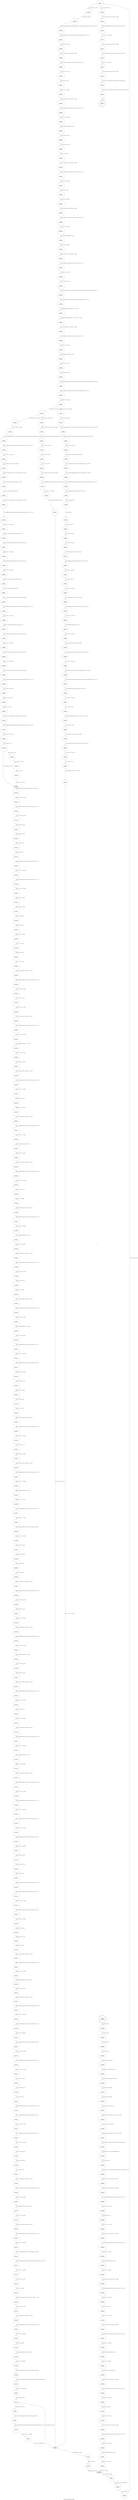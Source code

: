 digraph rdpdr_send_client_device_list_announce {
label="rdpdr_send_client_device_list_announce"
50817 [label="N50817\n(rp:320, ep:0)\nexit", shape="doublecircle"]
50818 [label="N50818\n(rp:385, ep:385)\nentry", shape="doublecircle"]
50818 -> 50820 [label="%1 = alloca i32, align 4"]
50820 [label="N50820\n(rp:384, ep:384)", shape="circle"]
50820 -> 50821 [label="%2 = alloca i32, align 4"]
50821 [label="N50821\n(rp:383, ep:383)", shape="circle"]
50821 -> 50822 [label="%3 = alloca i32, align 4"]
50822 [label="N50822\n(rp:382, ep:382)", shape="circle"]
50822 -> 50823 [label="%4 = alloca i64, align 8"]
50823 [label="N50823\n(rp:381, ep:381)", shape="circle"]
50823 -> 50824 [label="%5 = alloca %struct.stream*, align 8"]
50824 [label="N50824\n(rp:380, ep:380)", shape="circle"]
50824 -> 50825 [label="%6 = alloca %struct.rdpdr_printer_info*, align 8"]
50825 [label="N50825\n(rp:379, ep:379)", shape="circle"]
50825 -> 50826 [label="%7 = alloca %struct.rdpdr_disk_device_info*, align 8"]
50826 [label="N50826\n(rp:378, ep:378)", shape="circle"]
50826 -> 50827 [label="%8 = alloca %struct.stream, align 8"]
50827 [label="N50827\n(rp:377, ep:377)", shape="circle"]
50827 -> 50836 [label="%9 = alloca %struct.stream, align 8"]
50836 [label="N50836\n(rp:376, ep:376)", shape="circle"]
50836 -> 50837 [label="%10 = bitcast %struct.stream* %8 to i8*"]
50837 [label="N50837\n(rp:375, ep:375)", shape="circle"]
50837 -> 50839 [label="call void @llvm.memset.p0i8.i64(i8* %10, i8 0, i64 72, i32 8, i1 false)"]
50839 [label="N50839\n(rp:374, ep:374)", shape="circle"]
50839 -> 50840 [label="%11 = bitcast %struct.stream* %9 to i8*"]
50840 [label="N50840\n(rp:373, ep:373)", shape="circle"]
50840 -> 50841 [label="call void @llvm.memset.p0i8.i64(i8* %11, i8 0, i64 72, i32 8, i1 false)"]
50841 [label="N50841\n(rp:372, ep:372)", shape="circle"]
50841 -> 50842 [label="%12 = load %struct._VCHANNEL*, %struct._VCHANNEL** @rdpdr_channel, align 8"]
50842 [label="N50842\n(rp:371, ep:371)", shape="circle"]
50842 -> 50843 [label="announcedata_size --@-- %13 = call i64 @announcedata_size()", style="dashed", color="blue"]
50843 [label="N50843\n(rp:370, ep:370)", shape="circle"]
50843 -> 50844 [label="%14 = trunc i64 %13 to i32"]
50844 [label="N50844\n(rp:369, ep:369)", shape="circle"]
50844 -> 50845 [label="channel_init --@-- %15 = call %struct.stream* @channel_init(%struct._VCHANNEL* %12, i32 %14)", style="dashed", color="blue"]
50845 [label="N50845\n(rp:368, ep:368)", shape="circle"]
50845 -> 50846 [label="store %struct.stream* %15, %struct.stream** %5, align 8"]
50846 [label="N50846\n(rp:367, ep:367)", shape="circle"]
50846 -> 50847 [label="%16 = load %struct.stream*, %struct.stream** %5, align 8"]
50847 [label="N50847\n(rp:366, ep:366)", shape="circle"]
50847 -> 50848 [label="%17 = getelementptr inbounds %struct.stream, %struct.stream* %16, i32 0, i32 0"]
50848 [label="N50848\n(rp:365, ep:365)", shape="circle"]
50848 -> 50849 [label="%18 = load i8*, i8** %17, align 8"]
50849 [label="N50849\n(rp:364, ep:364)", shape="circle"]
50849 -> 50850 [label="%19 = bitcast i8* %18 to i16*"]
50850 [label="N50850\n(rp:363, ep:363)", shape="circle"]
50850 -> 50851 [label="store i16 17522, i16* %19, align 2"]
50851 [label="N50851\n(rp:362, ep:362)", shape="circle"]
50851 -> 50852 [label="%20 = load %struct.stream*, %struct.stream** %5, align 8"]
50852 [label="N50852\n(rp:361, ep:361)", shape="circle"]
50852 -> 50853 [label="%21 = getelementptr inbounds %struct.stream, %struct.stream* %20, i32 0, i32 0"]
50853 [label="N50853\n(rp:360, ep:360)", shape="circle"]
50853 -> 50854 [label="%22 = load i8*, i8** %21, align 8"]
50854 [label="N50854\n(rp:359, ep:359)", shape="circle"]
50854 -> 50855 [label="%23 = getelementptr inbounds i8, i8* %22, i64 2"]
50855 [label="N50855\n(rp:358, ep:358)", shape="circle"]
50855 -> 50856 [label="store i8* %23, i8** %21, align 8"]
50856 [label="N50856\n(rp:357, ep:357)", shape="circle"]
50856 -> 50857 [label="%24 = load %struct.stream*, %struct.stream** %5, align 8"]
50857 [label="N50857\n(rp:356, ep:356)", shape="circle"]
50857 -> 50858 [label="%25 = getelementptr inbounds %struct.stream, %struct.stream* %24, i32 0, i32 0"]
50858 [label="N50858\n(rp:355, ep:355)", shape="circle"]
50858 -> 50859 [label="%26 = load i8*, i8** %25, align 8"]
50859 [label="N50859\n(rp:354, ep:354)", shape="circle"]
50859 -> 50860 [label="%27 = bitcast i8* %26 to i16*"]
50860 [label="N50860\n(rp:353, ep:353)", shape="circle"]
50860 -> 50861 [label="store i16 17473, i16* %27, align 2"]
50861 [label="N50861\n(rp:352, ep:352)", shape="circle"]
50861 -> 50862 [label="%28 = load %struct.stream*, %struct.stream** %5, align 8"]
50862 [label="N50862\n(rp:351, ep:351)", shape="circle"]
50862 -> 50863 [label="%29 = getelementptr inbounds %struct.stream, %struct.stream* %28, i32 0, i32 0"]
50863 [label="N50863\n(rp:350, ep:350)", shape="circle"]
50863 -> 50864 [label="%30 = load i8*, i8** %29, align 8"]
50864 [label="N50864\n(rp:349, ep:349)", shape="circle"]
50864 -> 50865 [label="%31 = getelementptr inbounds i8, i8* %30, i64 2"]
50865 [label="N50865\n(rp:348, ep:348)", shape="circle"]
50865 -> 50866 [label="store i8* %31, i8** %29, align 8"]
50866 [label="N50866\n(rp:347, ep:347)", shape="circle"]
50866 -> 50867 [label="%32 = load i32, i32* @g_num_devices, align 4"]
50867 [label="N50867\n(rp:346, ep:346)", shape="circle"]
50867 -> 50868 [label="%33 = load %struct.stream*, %struct.stream** %5, align 8"]
50868 [label="N50868\n(rp:345, ep:345)", shape="circle"]
50868 -> 50869 [label="%34 = getelementptr inbounds %struct.stream, %struct.stream* %33, i32 0, i32 0"]
50869 [label="N50869\n(rp:344, ep:344)", shape="circle"]
50869 -> 50870 [label="%35 = load i8*, i8** %34, align 8"]
50870 [label="N50870\n(rp:343, ep:343)", shape="circle"]
50870 -> 50871 [label="%36 = bitcast i8* %35 to i32*"]
50871 [label="N50871\n(rp:342, ep:342)", shape="circle"]
50871 -> 50872 [label="store i32 %32, i32* %36, align 4"]
50872 [label="N50872\n(rp:341, ep:341)", shape="circle"]
50872 -> 50873 [label="%37 = load %struct.stream*, %struct.stream** %5, align 8"]
50873 [label="N50873\n(rp:340, ep:340)", shape="circle"]
50873 -> 50874 [label="%38 = getelementptr inbounds %struct.stream, %struct.stream* %37, i32 0, i32 0"]
50874 [label="N50874\n(rp:339, ep:339)", shape="circle"]
50874 -> 50875 [label="%39 = load i8*, i8** %38, align 8"]
50875 [label="N50875\n(rp:338, ep:338)", shape="circle"]
50875 -> 50876 [label="%40 = getelementptr inbounds i8, i8* %39, i64 4"]
50876 [label="N50876\n(rp:337, ep:337)", shape="circle"]
50876 -> 50877 [label="store i8* %40, i8** %38, align 8"]
50877 [label="N50877\n(rp:336, ep:336)", shape="circle"]
50877 -> 50879 [label="store i64 0, i64* %4, align 8"]
50879 [label="N50879\n(rp:335, ep:15)", shape="box"]
50879 -> 50880 [label="%42 = load i64, i64* %4, align 8"]
50879 -> 50879 [label="@", style="dashed", color="orange"]
50879 -> 50883 [label="@", style="dashed", color="orange"]
50880 [label="N50880\n(rp:334, ep:14)", shape="circle"]
50880 -> 50881 [label="%43 = load i32, i32* @g_num_devices, align 4"]
50881 [label="N50881\n(rp:333, ep:13)", shape="circle"]
50881 -> 50882 [label="%44 = zext i32 %43 to i64"]
50882 [label="N50882\n(rp:332, ep:12)", shape="circle"]
50882 -> 50883 [label="%45 = icmp ult i64 %42, %44"]
50883 [label="N50883\n(rp:331, ep:11)", shape="circle"]
50883 -> 51220 [label="[%45 = icmp ult i64 %42, %44]"]
50883 -> 51221 [label="[!(%45 = icmp ult i64 %42, %44)]"]
50885 [label="N50885\n(rp:318, ep:334)", shape="circle"]
50885 -> 50886 [label="%48 = getelementptr inbounds [16 x %struct.rdpdr_device_info], [16 x %struct.rdpdr_device_info]* @g_rdpdr_device, i64 0, i64 %47"]
50886 [label="N50886\n(rp:317, ep:333)", shape="circle"]
50886 -> 50887 [label="%49 = getelementptr inbounds %struct.rdpdr_device_info, %struct.rdpdr_device_info* %48, i32 0, i32 0"]
50887 [label="N50887\n(rp:316, ep:332)", shape="circle"]
50887 -> 50888 [label="%50 = load i32, i32* %49, align 16"]
50888 [label="N50888\n(rp:315, ep:331)", shape="circle"]
50888 -> 50889 [label="%51 = load %struct.stream*, %struct.stream** %5, align 8"]
50889 [label="N50889\n(rp:314, ep:330)", shape="circle"]
50889 -> 50890 [label="%52 = getelementptr inbounds %struct.stream, %struct.stream* %51, i32 0, i32 0"]
50890 [label="N50890\n(rp:313, ep:329)", shape="circle"]
50890 -> 50891 [label="%53 = load i8*, i8** %52, align 8"]
50891 [label="N50891\n(rp:312, ep:328)", shape="circle"]
50891 -> 50892 [label="%54 = bitcast i8* %53 to i32*"]
50892 [label="N50892\n(rp:311, ep:327)", shape="circle"]
50892 -> 50893 [label="store i32 %50, i32* %54, align 4"]
50893 [label="N50893\n(rp:310, ep:326)", shape="circle"]
50893 -> 50894 [label="%55 = load %struct.stream*, %struct.stream** %5, align 8"]
50894 [label="N50894\n(rp:309, ep:325)", shape="circle"]
50894 -> 50895 [label="%56 = getelementptr inbounds %struct.stream, %struct.stream* %55, i32 0, i32 0"]
50895 [label="N50895\n(rp:308, ep:324)", shape="circle"]
50895 -> 50896 [label="%57 = load i8*, i8** %56, align 8"]
50896 [label="N50896\n(rp:307, ep:323)", shape="circle"]
50896 -> 50897 [label="%58 = getelementptr inbounds i8, i8* %57, i64 4"]
50897 [label="N50897\n(rp:306, ep:322)", shape="circle"]
50897 -> 50898 [label="store i8* %58, i8** %56, align 8"]
50898 [label="N50898\n(rp:305, ep:321)", shape="circle"]
50898 -> 50899 [label="%59 = load i64, i64* %4, align 8"]
50899 [label="N50899\n(rp:304, ep:320)", shape="circle"]
50899 -> 50900 [label="%60 = trunc i64 %59 to i32"]
50900 [label="N50900\n(rp:303, ep:319)", shape="circle"]
50900 -> 50901 [label="%61 = load %struct.stream*, %struct.stream** %5, align 8"]
50901 [label="N50901\n(rp:302, ep:318)", shape="circle"]
50901 -> 50902 [label="%62 = getelementptr inbounds %struct.stream, %struct.stream* %61, i32 0, i32 0"]
50902 [label="N50902\n(rp:301, ep:317)", shape="circle"]
50902 -> 50903 [label="%63 = load i8*, i8** %62, align 8"]
50903 [label="N50903\n(rp:300, ep:316)", shape="circle"]
50903 -> 50904 [label="%64 = bitcast i8* %63 to i32*"]
50904 [label="N50904\n(rp:299, ep:315)", shape="circle"]
50904 -> 50905 [label="store i32 %60, i32* %64, align 4"]
50905 [label="N50905\n(rp:298, ep:314)", shape="circle"]
50905 -> 50906 [label="%65 = load %struct.stream*, %struct.stream** %5, align 8"]
50906 [label="N50906\n(rp:297, ep:313)", shape="circle"]
50906 -> 50907 [label="%66 = getelementptr inbounds %struct.stream, %struct.stream* %65, i32 0, i32 0"]
50907 [label="N50907\n(rp:296, ep:312)", shape="circle"]
50907 -> 50908 [label="%67 = load i8*, i8** %66, align 8"]
50908 [label="N50908\n(rp:295, ep:311)", shape="circle"]
50908 -> 50909 [label="%68 = getelementptr inbounds i8, i8* %67, i64 4"]
50909 [label="N50909\n(rp:294, ep:310)", shape="circle"]
50909 -> 50910 [label="store i8* %68, i8** %66, align 8"]
50910 [label="N50910\n(rp:293, ep:309)", shape="circle"]
50910 -> 50911 [label="%69 = load %struct.stream*, %struct.stream** %5, align 8"]
50911 [label="N50911\n(rp:292, ep:308)", shape="circle"]
50911 -> 50912 [label="%70 = getelementptr inbounds %struct.stream, %struct.stream* %69, i32 0, i32 0"]
50912 [label="N50912\n(rp:291, ep:307)", shape="circle"]
50912 -> 50913 [label="%71 = load i8*, i8** %70, align 8"]
50913 [label="N50913\n(rp:290, ep:306)", shape="circle"]
50913 -> 50914 [label="%72 = load i64, i64* %4, align 8"]
50914 [label="N50914\n(rp:289, ep:305)", shape="circle"]
50914 -> 50915 [label="%73 = getelementptr inbounds [16 x %struct.rdpdr_device_info], [16 x %struct.rdpdr_device_info]* @g_rdpdr_device, i64 0, i64 %72"]
50915 [label="N50915\n(rp:288, ep:304)", shape="circle"]
50915 -> 50916 [label="%74 = getelementptr inbounds %struct.rdpdr_device_info, %struct.rdpdr_device_info* %73, i32 0, i32 2"]
50916 [label="N50916\n(rp:287, ep:303)", shape="circle"]
50916 -> 50917 [label="%75 = getelementptr inbounds [8 x i8], [8 x i8]* %74, i32 0, i32 0"]
50917 [label="N50917\n(rp:286, ep:302)", shape="circle"]
50917 -> 50918 [label="call void @llvm.memcpy.p0i8.p0i8.i64(i8* %71, i8* %75, i64 8, i32 1, i1 false)"]
50918 [label="N50918\n(rp:285, ep:301)", shape="circle"]
50918 -> 50919 [label="%76 = load %struct.stream*, %struct.stream** %5, align 8"]
50919 [label="N50919\n(rp:284, ep:300)", shape="circle"]
50919 -> 50920 [label="%77 = getelementptr inbounds %struct.stream, %struct.stream* %76, i32 0, i32 0"]
50920 [label="N50920\n(rp:283, ep:299)", shape="circle"]
50920 -> 50921 [label="%78 = load i8*, i8** %77, align 8"]
50921 [label="N50921\n(rp:282, ep:298)", shape="circle"]
50921 -> 50922 [label="%79 = getelementptr inbounds i8, i8* %78, i64 8"]
50922 [label="N50922\n(rp:281, ep:297)", shape="circle"]
50922 -> 50923 [label="store i8* %79, i8** %77, align 8"]
50923 [label="N50923\n(rp:280, ep:296)", shape="circle"]
50923 -> 50924 [label="%80 = load i64, i64* %4, align 8"]
50924 [label="N50924\n(rp:279, ep:295)", shape="circle"]
50924 -> 50925 [label="%81 = getelementptr inbounds [16 x %struct.rdpdr_device_info], [16 x %struct.rdpdr_device_info]* @g_rdpdr_device, i64 0, i64 %80"]
50925 [label="N50925\n(rp:278, ep:294)", shape="circle"]
50925 -> 50926 [label="%82 = getelementptr inbounds %struct.rdpdr_device_info, %struct.rdpdr_device_info* %81, i32 0, i32 0"]
50926 [label="N50926\n(rp:277, ep:293)", shape="circle"]
50926 -> 50927 [label="%83 = load i32, i32* %82, align 16"]
50927 [label="N50927\n(rp:276, ep:292)", shape="circle"]
50927 -> 51222 [label="[%83 = load i32, i32* %82, align 16==8]"]
50927 -> 51223 [label="[%83 = load i32, i32* %82, align 16!=8]"]
50929 [label="N50929\n(rp:41, ep:106)", shape="circle"]
50929 -> 50930 [label="%86 = getelementptr inbounds [16 x %struct.rdpdr_device_info], [16 x %struct.rdpdr_device_info]* @g_rdpdr_device, i64 0, i64 %85"]
50930 [label="N50930\n(rp:40, ep:104)", shape="circle"]
50930 -> 50931 [label="%87 = getelementptr inbounds %struct.rdpdr_device_info, %struct.rdpdr_device_info* %86, i32 0, i32 4"]
50931 [label="N50931\n(rp:39, ep:102)", shape="circle"]
50931 -> 50932 [label="%88 = load i8*, i8** %87, align 8"]
50932 [label="N50932\n(rp:38, ep:100)", shape="circle"]
50932 -> 50933 [label="%89 = bitcast i8* %88 to %struct.rdpdr_disk_device_info*"]
50933 [label="N50933\n(rp:37, ep:98)", shape="circle"]
50933 -> 50934 [label="store %struct.rdpdr_disk_device_info* %89, %struct.rdpdr_disk_device_info** %7, align 8"]
50934 [label="N50934\n(rp:36, ep:96)", shape="circle"]
50934 -> 50935 [label="%90 = load %struct.rdpdr_disk_device_info*, %struct.rdpdr_disk_device_info** %7, align 8"]
50935 [label="N50935\n(rp:35, ep:94)", shape="circle"]
50935 -> 50936 [label="%91 = getelementptr inbounds %struct.rdpdr_disk_device_info, %struct.rdpdr_disk_device_info* %90, i32 0, i32 0"]
50936 [label="N50936\n(rp:34, ep:92)", shape="circle"]
50936 -> 50937 [label="%92 = getelementptr inbounds [4096 x i8], [4096 x i8]* %91, i32 0, i32 0"]
50937 [label="N50937\n(rp:33, ep:90)", shape="circle"]
50937 -> 50938 [label="%93 = call i64 @strlen(i8* %92)"]
50938 [label="N50938\n(rp:32, ep:88)", shape="circle"]
50938 -> 50939 [label="%94 = add i64 %93, 1"]
50939 [label="N50939\n(rp:31, ep:86)", shape="circle"]
50939 -> 50940 [label="%95 = trunc i64 %94 to i32"]
50940 [label="N50940\n(rp:30, ep:84)", shape="circle"]
50940 -> 50941 [label="store i32 %95, i32* %2, align 4"]
50941 [label="N50941\n(rp:29, ep:82)", shape="circle"]
50941 -> 50942 [label="%96 = load i32, i32* %2, align 4"]
50942 [label="N50942\n(rp:28, ep:80)", shape="circle"]
50942 -> 50943 [label="%97 = load %struct.stream*, %struct.stream** %5, align 8"]
50943 [label="N50943\n(rp:27, ep:78)", shape="circle"]
50943 -> 50944 [label="%98 = getelementptr inbounds %struct.stream, %struct.stream* %97, i32 0, i32 0"]
50944 [label="N50944\n(rp:26, ep:76)", shape="circle"]
50944 -> 50945 [label="%99 = load i8*, i8** %98, align 8"]
50945 [label="N50945\n(rp:25, ep:74)", shape="circle"]
50945 -> 50946 [label="%100 = bitcast i8* %99 to i32*"]
50946 [label="N50946\n(rp:24, ep:72)", shape="circle"]
50946 -> 50947 [label="store i32 %96, i32* %100, align 4"]
50947 [label="N50947\n(rp:23, ep:70)", shape="circle"]
50947 -> 50948 [label="%101 = load %struct.stream*, %struct.stream** %5, align 8"]
50948 [label="N50948\n(rp:22, ep:68)", shape="circle"]
50948 -> 50949 [label="%102 = getelementptr inbounds %struct.stream, %struct.stream* %101, i32 0, i32 0"]
50949 [label="N50949\n(rp:21, ep:66)", shape="circle"]
50949 -> 50950 [label="%103 = load i8*, i8** %102, align 8"]
50950 [label="N50950\n(rp:20, ep:64)", shape="circle"]
50950 -> 50951 [label="%104 = getelementptr inbounds i8, i8* %103, i64 4"]
50951 [label="N50951\n(rp:19, ep:62)", shape="circle"]
50951 -> 50952 [label="store i8* %104, i8** %102, align 8"]
50952 [label="N50952\n(rp:18, ep:60)", shape="circle"]
50952 -> 50953 [label="%105 = load %struct.stream*, %struct.stream** %5, align 8"]
50953 [label="N50953\n(rp:17, ep:58)", shape="circle"]
50953 -> 50954 [label="%106 = getelementptr inbounds %struct.stream, %struct.stream* %105, i32 0, i32 0"]
50954 [label="N50954\n(rp:16, ep:56)", shape="circle"]
50954 -> 50955 [label="%107 = load i8*, i8** %106, align 8"]
50955 [label="N50955\n(rp:15, ep:54)", shape="circle"]
50955 -> 50956 [label="%108 = load %struct.rdpdr_disk_device_info*, %struct.rdpdr_disk_device_info** %7, align 8"]
50956 [label="N50956\n(rp:14, ep:52)", shape="circle"]
50956 -> 50957 [label="%109 = getelementptr inbounds %struct.rdpdr_disk_device_info, %struct.rdpdr_disk_device_info* %108, i32 0, i32 0"]
50957 [label="N50957\n(rp:13, ep:50)", shape="circle"]
50957 -> 50958 [label="%110 = getelementptr inbounds [4096 x i8], [4096 x i8]* %109, i32 0, i32 0"]
50958 [label="N50958\n(rp:12, ep:48)", shape="circle"]
50958 -> 50959 [label="%111 = load i32, i32* %2, align 4"]
50959 [label="N50959\n(rp:11, ep:45)", shape="circle"]
50959 -> 50960 [label="%112 = zext i32 %111 to i64"]
50960 [label="N50960\n(rp:10, ep:42)", shape="circle"]
50960 -> 50961 [label="call void @llvm.memcpy.p0i8.p0i8.i64(i8* %107, i8* %110, i64 %112, i32 1, i1 false)"]
50961 [label="N50961\n(rp:9, ep:39)", shape="circle"]
50961 -> 50962 [label="%113 = load i32, i32* %2, align 4"]
50962 [label="N50962\n(rp:8, ep:36)", shape="circle"]
50962 -> 50963 [label="%114 = load %struct.stream*, %struct.stream** %5, align 8"]
50963 [label="N50963\n(rp:7, ep:33)", shape="circle"]
50963 -> 50964 [label="%115 = getelementptr inbounds %struct.stream, %struct.stream* %114, i32 0, i32 0"]
50964 [label="N50964\n(rp:6, ep:29)", shape="circle"]
50964 -> 50965 [label="%116 = load i8*, i8** %115, align 8"]
50965 [label="N50965\n(rp:5, ep:26)", shape="circle"]
50965 -> 50966 [label="%117 = zext i32 %113 to i64"]
50966 [label="N50966\n(rp:4, ep:23)", shape="circle"]
50966 -> 50967 [label="%118 = getelementptr inbounds i8, i8* %116, i64 %117"]
50967 [label="N50967\n(rp:3, ep:20)", shape="circle"]
50967 -> 51206 [label="store i8* %118, i8** %115, align 8"]
50970 [label="N50970\n(rp:263, ep:289)", shape="circle"]
50970 -> 50971 [label="%121 = getelementptr inbounds [16 x %struct.rdpdr_device_info], [16 x %struct.rdpdr_device_info]* @g_rdpdr_device, i64 0, i64 %120"]
50971 [label="N50971\n(rp:262, ep:288)", shape="circle"]
50971 -> 50972 [label="%122 = getelementptr inbounds %struct.rdpdr_device_info, %struct.rdpdr_device_info* %121, i32 0, i32 4"]
50972 [label="N50972\n(rp:261, ep:287)", shape="circle"]
50972 -> 50973 [label="%123 = load i8*, i8** %122, align 8"]
50973 [label="N50973\n(rp:260, ep:286)", shape="circle"]
50973 -> 50974 [label="%124 = bitcast i8* %123 to %struct.rdpdr_printer_info*"]
50974 [label="N50974\n(rp:259, ep:285)", shape="circle"]
50974 -> 50975 [label="store %struct.rdpdr_printer_info* %124, %struct.rdpdr_printer_info** %6, align 8"]
50975 [label="N50975\n(rp:258, ep:284)", shape="circle"]
50975 -> 50976 [label="s_realloc --@-- call void @s_realloc(%struct.stream* %9, i32 2048)", style="dashed", color="blue"]
50976 [label="N50976\n(rp:257, ep:283)", shape="circle"]
50976 -> 50977 [label="s_reset --@-- call void @s_reset(%struct.stream* %9)", style="dashed", color="blue"]
50977 [label="N50977\n(rp:256, ep:282)", shape="circle"]
50977 -> 50978 [label="%125 = load %struct.rdpdr_printer_info*, %struct.rdpdr_printer_info** %6, align 8"]
50978 [label="N50978\n(rp:255, ep:281)", shape="circle"]
50978 -> 50979 [label="%126 = getelementptr inbounds %struct.rdpdr_printer_info, %struct.rdpdr_printer_info* %125, i32 0, i32 2"]
50979 [label="N50979\n(rp:254, ep:280)", shape="circle"]
50979 -> 50980 [label="%127 = load i8*, i8** %126, align 8"]
50980 [label="N50980\n(rp:253, ep:279)", shape="circle"]
50980 -> 50981 [label="out_utf16s --@-- call void @out_utf16s(%struct.stream* %9, i8* %127)", style="dashed", color="blue"]
50981 [label="N50981\n(rp:252, ep:278)", shape="circle"]
50981 -> 50982 [label="%128 = getelementptr inbounds %struct.stream, %struct.stream* %9, i32 0, i32 0"]
50982 [label="N50982\n(rp:251, ep:277)", shape="circle"]
50982 -> 50983 [label="%129 = load i8*, i8** %128, align 8"]
50983 [label="N50983\n(rp:250, ep:276)", shape="circle"]
50983 -> 50984 [label="%130 = getelementptr inbounds %struct.stream, %struct.stream* %9, i32 0, i32 1"]
50984 [label="N50984\n(rp:249, ep:275)", shape="circle"]
50984 -> 50985 [label="store i8* %129, i8** %130, align 8"]
50985 [label="N50985\n(rp:248, ep:274)", shape="circle"]
50985 -> 50986 [label="s_realloc --@-- call void @s_realloc(%struct.stream* %8, i32 2048)", style="dashed", color="blue"]
50986 [label="N50986\n(rp:247, ep:273)", shape="circle"]
50986 -> 50987 [label="s_reset --@-- call void @s_reset(%struct.stream* %8)", style="dashed", color="blue"]
50987 [label="N50987\n(rp:246, ep:272)", shape="circle"]
50987 -> 50988 [label="%131 = load %struct.rdpdr_printer_info*, %struct.rdpdr_printer_info** %6, align 8"]
50988 [label="N50988\n(rp:245, ep:271)", shape="circle"]
50988 -> 50989 [label="%132 = getelementptr inbounds %struct.rdpdr_printer_info, %struct.rdpdr_printer_info* %131, i32 0, i32 1"]
50989 [label="N50989\n(rp:244, ep:270)", shape="circle"]
50989 -> 50990 [label="%133 = load i8*, i8** %132, align 8"]
50990 [label="N50990\n(rp:243, ep:269)", shape="circle"]
50990 -> 50991 [label="out_utf16s --@-- call void @out_utf16s(%struct.stream* %8, i8* %133)", style="dashed", color="blue"]
50991 [label="N50991\n(rp:242, ep:268)", shape="circle"]
50991 -> 50992 [label="%134 = getelementptr inbounds %struct.stream, %struct.stream* %8, i32 0, i32 0"]
50992 [label="N50992\n(rp:241, ep:267)", shape="circle"]
50992 -> 50993 [label="%135 = load i8*, i8** %134, align 8"]
50993 [label="N50993\n(rp:240, ep:266)", shape="circle"]
50993 -> 50994 [label="%136 = getelementptr inbounds %struct.stream, %struct.stream* %8, i32 0, i32 1"]
50994 [label="N50994\n(rp:239, ep:265)", shape="circle"]
50994 -> 50995 [label="store i8* %135, i8** %136, align 8"]
50995 [label="N50995\n(rp:238, ep:264)", shape="circle"]
50995 -> 50996 [label="%137 = load %struct.rdpdr_printer_info*, %struct.rdpdr_printer_info** %6, align 8"]
50996 [label="N50996\n(rp:237, ep:263)", shape="circle"]
50996 -> 50997 [label="%138 = getelementptr inbounds %struct.rdpdr_printer_info, %struct.rdpdr_printer_info* %137, i32 0, i32 3"]
50997 [label="N50997\n(rp:236, ep:262)", shape="circle"]
50997 -> 50998 [label="%139 = load i32, i32* %138, align 8"]
50998 [label="N50998\n(rp:235, ep:261)", shape="circle"]
50998 -> 50999 [label="store i32 %139, i32* %1, align 4"]
50999 [label="N50999\n(rp:234, ep:260)", shape="circle"]
50999 -> 51000 [label="store i32 0, i32* %3, align 4"]
51000 [label="N51000\n(rp:233, ep:259)", shape="circle"]
51000 -> 51001 [label="%140 = load %struct.rdpdr_printer_info*, %struct.rdpdr_printer_info** %6, align 8"]
51001 [label="N51001\n(rp:232, ep:258)", shape="circle"]
51001 -> 51002 [label="%141 = getelementptr inbounds %struct.rdpdr_printer_info, %struct.rdpdr_printer_info* %140, i32 0, i32 5"]
51002 [label="N51002\n(rp:231, ep:257)", shape="circle"]
51002 -> 51003 [label="%142 = load i32, i32* %141, align 8"]
51003 [label="N51003\n(rp:230, ep:256)", shape="circle"]
51003 -> 51004 [label="%143 = icmp ne i32 %142, 0"]
51004 [label="N51004\n(rp:229, ep:255)", shape="circle"]
51004 -> 51226 [label="[%143 = icmp ne i32 %142, 0]"]
51004 -> 51009 [label="[!(%143 = icmp ne i32 %142, 0)]"]
51006 [label="N51006\n(rp:227, ep:253)", shape="circle"]
51006 -> 51007 [label="%146 = or i32 %145, 2"]
51007 [label="N51007\n(rp:226, ep:252)", shape="circle"]
51007 -> 51009 [label="store i32 %146, i32* %3, align 4"]
51009 [label="N51009\n(rp:225, ep:251)", shape="box"]
51009 -> 51010 [label="%148 = getelementptr inbounds %struct.stream, %struct.stream* %8, i32 0, i32 1"]
51010 [label="N51010\n(rp:224, ep:250)", shape="circle"]
51010 -> 51011 [label="%149 = load i8*, i8** %148, align 8"]
51011 [label="N51011\n(rp:223, ep:249)", shape="circle"]
51011 -> 51012 [label="%150 = getelementptr inbounds %struct.stream, %struct.stream* %8, i32 0, i32 2"]
51012 [label="N51012\n(rp:222, ep:248)", shape="circle"]
51012 -> 51013 [label="%151 = load i8*, i8** %150, align 8"]
51013 [label="N51013\n(rp:221, ep:247)", shape="circle"]
51013 -> 51014 [label="%152 = ptrtoint i8* %149 to i64"]
51014 [label="N51014\n(rp:220, ep:246)", shape="circle"]
51014 -> 51015 [label="%153 = ptrtoint i8* %151 to i64"]
51015 [label="N51015\n(rp:219, ep:245)", shape="circle"]
51015 -> 51016 [label="%154 = sub i64 %152, %153"]
51016 [label="N51016\n(rp:218, ep:244)", shape="circle"]
51016 -> 51017 [label="%155 = add i64 24, %154"]
51017 [label="N51017\n(rp:217, ep:243)", shape="circle"]
51017 -> 51018 [label="%156 = getelementptr inbounds %struct.stream, %struct.stream* %9, i32 0, i32 1"]
51018 [label="N51018\n(rp:216, ep:242)", shape="circle"]
51018 -> 51019 [label="%157 = load i8*, i8** %156, align 8"]
51019 [label="N51019\n(rp:215, ep:241)", shape="circle"]
51019 -> 51020 [label="%158 = getelementptr inbounds %struct.stream, %struct.stream* %9, i32 0, i32 2"]
51020 [label="N51020\n(rp:214, ep:240)", shape="circle"]
51020 -> 51021 [label="%159 = load i8*, i8** %158, align 8"]
51021 [label="N51021\n(rp:213, ep:239)", shape="circle"]
51021 -> 51022 [label="%160 = ptrtoint i8* %157 to i64"]
51022 [label="N51022\n(rp:212, ep:238)", shape="circle"]
51022 -> 51023 [label="%161 = ptrtoint i8* %159 to i64"]
51023 [label="N51023\n(rp:211, ep:237)", shape="circle"]
51023 -> 51024 [label="%162 = sub i64 %160, %161"]
51024 [label="N51024\n(rp:210, ep:236)", shape="circle"]
51024 -> 51025 [label="%163 = add i64 %155, %162"]
51025 [label="N51025\n(rp:209, ep:235)", shape="circle"]
51025 -> 51026 [label="%164 = load i32, i32* %1, align 4"]
51026 [label="N51026\n(rp:208, ep:234)", shape="circle"]
51026 -> 51027 [label="%165 = zext i32 %164 to i64"]
51027 [label="N51027\n(rp:207, ep:233)", shape="circle"]
51027 -> 51028 [label="%166 = add i64 %163, %165"]
51028 [label="N51028\n(rp:206, ep:232)", shape="circle"]
51028 -> 51029 [label="%167 = trunc i64 %166 to i32"]
51029 [label="N51029\n(rp:205, ep:231)", shape="circle"]
51029 -> 51030 [label="%168 = load %struct.stream*, %struct.stream** %5, align 8"]
51030 [label="N51030\n(rp:204, ep:230)", shape="circle"]
51030 -> 51031 [label="%169 = getelementptr inbounds %struct.stream, %struct.stream* %168, i32 0, i32 0"]
51031 [label="N51031\n(rp:203, ep:229)", shape="circle"]
51031 -> 51032 [label="%170 = load i8*, i8** %169, align 8"]
51032 [label="N51032\n(rp:202, ep:228)", shape="circle"]
51032 -> 51033 [label="%171 = bitcast i8* %170 to i32*"]
51033 [label="N51033\n(rp:201, ep:227)", shape="circle"]
51033 -> 51034 [label="store i32 %167, i32* %171, align 4"]
51034 [label="N51034\n(rp:200, ep:226)", shape="circle"]
51034 -> 51035 [label="%172 = load %struct.stream*, %struct.stream** %5, align 8"]
51035 [label="N51035\n(rp:199, ep:225)", shape="circle"]
51035 -> 51036 [label="%173 = getelementptr inbounds %struct.stream, %struct.stream* %172, i32 0, i32 0"]
51036 [label="N51036\n(rp:198, ep:224)", shape="circle"]
51036 -> 51037 [label="%174 = load i8*, i8** %173, align 8"]
51037 [label="N51037\n(rp:197, ep:223)", shape="circle"]
51037 -> 51038 [label="%175 = getelementptr inbounds i8, i8* %174, i64 4"]
51038 [label="N51038\n(rp:196, ep:222)", shape="circle"]
51038 -> 51039 [label="store i8* %175, i8** %173, align 8"]
51039 [label="N51039\n(rp:195, ep:221)", shape="circle"]
51039 -> 51040 [label="%176 = load i32, i32* %3, align 4"]
51040 [label="N51040\n(rp:194, ep:220)", shape="circle"]
51040 -> 51041 [label="%177 = load %struct.stream*, %struct.stream** %5, align 8"]
51041 [label="N51041\n(rp:193, ep:219)", shape="circle"]
51041 -> 51042 [label="%178 = getelementptr inbounds %struct.stream, %struct.stream* %177, i32 0, i32 0"]
51042 [label="N51042\n(rp:192, ep:218)", shape="circle"]
51042 -> 51043 [label="%179 = load i8*, i8** %178, align 8"]
51043 [label="N51043\n(rp:191, ep:217)", shape="circle"]
51043 -> 51044 [label="%180 = bitcast i8* %179 to i32*"]
51044 [label="N51044\n(rp:190, ep:216)", shape="circle"]
51044 -> 51045 [label="store i32 %176, i32* %180, align 4"]
51045 [label="N51045\n(rp:189, ep:215)", shape="circle"]
51045 -> 51046 [label="%181 = load %struct.stream*, %struct.stream** %5, align 8"]
51046 [label="N51046\n(rp:188, ep:214)", shape="circle"]
51046 -> 51047 [label="%182 = getelementptr inbounds %struct.stream, %struct.stream* %181, i32 0, i32 0"]
51047 [label="N51047\n(rp:187, ep:213)", shape="circle"]
51047 -> 51048 [label="%183 = load i8*, i8** %182, align 8"]
51048 [label="N51048\n(rp:186, ep:212)", shape="circle"]
51048 -> 51049 [label="%184 = getelementptr inbounds i8, i8* %183, i64 4"]
51049 [label="N51049\n(rp:185, ep:211)", shape="circle"]
51049 -> 51050 [label="store i8* %184, i8** %182, align 8"]
51050 [label="N51050\n(rp:184, ep:210)", shape="circle"]
51050 -> 51051 [label="%185 = load %struct.stream*, %struct.stream** %5, align 8"]
51051 [label="N51051\n(rp:183, ep:209)", shape="circle"]
51051 -> 51052 [label="%186 = getelementptr inbounds %struct.stream, %struct.stream* %185, i32 0, i32 0"]
51052 [label="N51052\n(rp:182, ep:208)", shape="circle"]
51052 -> 51053 [label="%187 = load i8*, i8** %186, align 8"]
51053 [label="N51053\n(rp:181, ep:207)", shape="circle"]
51053 -> 51054 [label="%188 = bitcast i8* %187 to i32*"]
51054 [label="N51054\n(rp:180, ep:206)", shape="circle"]
51054 -> 51055 [label="store i32 0, i32* %188, align 4"]
51055 [label="N51055\n(rp:179, ep:205)", shape="circle"]
51055 -> 51056 [label="%189 = load %struct.stream*, %struct.stream** %5, align 8"]
51056 [label="N51056\n(rp:178, ep:204)", shape="circle"]
51056 -> 51057 [label="%190 = getelementptr inbounds %struct.stream, %struct.stream* %189, i32 0, i32 0"]
51057 [label="N51057\n(rp:177, ep:203)", shape="circle"]
51057 -> 51058 [label="%191 = load i8*, i8** %190, align 8"]
51058 [label="N51058\n(rp:176, ep:202)", shape="circle"]
51058 -> 51059 [label="%192 = getelementptr inbounds i8, i8* %191, i64 4"]
51059 [label="N51059\n(rp:175, ep:201)", shape="circle"]
51059 -> 51060 [label="store i8* %192, i8** %190, align 8"]
51060 [label="N51060\n(rp:174, ep:200)", shape="circle"]
51060 -> 51061 [label="%193 = load %struct.stream*, %struct.stream** %5, align 8"]
51061 [label="N51061\n(rp:173, ep:199)", shape="circle"]
51061 -> 51062 [label="%194 = getelementptr inbounds %struct.stream, %struct.stream* %193, i32 0, i32 0"]
51062 [label="N51062\n(rp:172, ep:198)", shape="circle"]
51062 -> 51063 [label="%195 = load i8*, i8** %194, align 8"]
51063 [label="N51063\n(rp:171, ep:197)", shape="circle"]
51063 -> 51064 [label="%196 = bitcast i8* %195 to i32*"]
51064 [label="N51064\n(rp:170, ep:196)", shape="circle"]
51064 -> 51065 [label="store i32 0, i32* %196, align 4"]
51065 [label="N51065\n(rp:169, ep:195)", shape="circle"]
51065 -> 51066 [label="%197 = load %struct.stream*, %struct.stream** %5, align 8"]
51066 [label="N51066\n(rp:168, ep:194)", shape="circle"]
51066 -> 51067 [label="%198 = getelementptr inbounds %struct.stream, %struct.stream* %197, i32 0, i32 0"]
51067 [label="N51067\n(rp:167, ep:193)", shape="circle"]
51067 -> 51068 [label="%199 = load i8*, i8** %198, align 8"]
51068 [label="N51068\n(rp:166, ep:192)", shape="circle"]
51068 -> 51069 [label="%200 = getelementptr inbounds i8, i8* %199, i64 4"]
51069 [label="N51069\n(rp:165, ep:191)", shape="circle"]
51069 -> 51070 [label="store i8* %200, i8** %198, align 8"]
51070 [label="N51070\n(rp:164, ep:190)", shape="circle"]
51070 -> 51071 [label="%201 = getelementptr inbounds %struct.stream, %struct.stream* %8, i32 0, i32 1"]
51071 [label="N51071\n(rp:163, ep:189)", shape="circle"]
51071 -> 51072 [label="%202 = load i8*, i8** %201, align 8"]
51072 [label="N51072\n(rp:162, ep:188)", shape="circle"]
51072 -> 51073 [label="%203 = getelementptr inbounds %struct.stream, %struct.stream* %8, i32 0, i32 2"]
51073 [label="N51073\n(rp:161, ep:187)", shape="circle"]
51073 -> 51074 [label="%204 = load i8*, i8** %203, align 8"]
51074 [label="N51074\n(rp:160, ep:186)", shape="circle"]
51074 -> 51075 [label="%205 = ptrtoint i8* %202 to i64"]
51075 [label="N51075\n(rp:159, ep:185)", shape="circle"]
51075 -> 51076 [label="%206 = ptrtoint i8* %204 to i64"]
51076 [label="N51076\n(rp:158, ep:184)", shape="circle"]
51076 -> 51077 [label="%207 = sub i64 %205, %206"]
51077 [label="N51077\n(rp:157, ep:183)", shape="circle"]
51077 -> 51078 [label="%208 = trunc i64 %207 to i32"]
51078 [label="N51078\n(rp:156, ep:182)", shape="circle"]
51078 -> 51079 [label="%209 = load %struct.stream*, %struct.stream** %5, align 8"]
51079 [label="N51079\n(rp:155, ep:181)", shape="circle"]
51079 -> 51080 [label="%210 = getelementptr inbounds %struct.stream, %struct.stream* %209, i32 0, i32 0"]
51080 [label="N51080\n(rp:154, ep:180)", shape="circle"]
51080 -> 51081 [label="%211 = load i8*, i8** %210, align 8"]
51081 [label="N51081\n(rp:153, ep:179)", shape="circle"]
51081 -> 51082 [label="%212 = bitcast i8* %211 to i32*"]
51082 [label="N51082\n(rp:152, ep:178)", shape="circle"]
51082 -> 51083 [label="store i32 %208, i32* %212, align 4"]
51083 [label="N51083\n(rp:151, ep:177)", shape="circle"]
51083 -> 51084 [label="%213 = load %struct.stream*, %struct.stream** %5, align 8"]
51084 [label="N51084\n(rp:150, ep:176)", shape="circle"]
51084 -> 51085 [label="%214 = getelementptr inbounds %struct.stream, %struct.stream* %213, i32 0, i32 0"]
51085 [label="N51085\n(rp:149, ep:175)", shape="circle"]
51085 -> 51086 [label="%215 = load i8*, i8** %214, align 8"]
51086 [label="N51086\n(rp:148, ep:174)", shape="circle"]
51086 -> 51087 [label="%216 = getelementptr inbounds i8, i8* %215, i64 4"]
51087 [label="N51087\n(rp:147, ep:173)", shape="circle"]
51087 -> 51088 [label="store i8* %216, i8** %214, align 8"]
51088 [label="N51088\n(rp:146, ep:172)", shape="circle"]
51088 -> 51089 [label="%217 = getelementptr inbounds %struct.stream, %struct.stream* %9, i32 0, i32 1"]
51089 [label="N51089\n(rp:145, ep:171)", shape="circle"]
51089 -> 51090 [label="%218 = load i8*, i8** %217, align 8"]
51090 [label="N51090\n(rp:144, ep:170)", shape="circle"]
51090 -> 51091 [label="%219 = getelementptr inbounds %struct.stream, %struct.stream* %9, i32 0, i32 2"]
51091 [label="N51091\n(rp:143, ep:169)", shape="circle"]
51091 -> 51092 [label="%220 = load i8*, i8** %219, align 8"]
51092 [label="N51092\n(rp:142, ep:168)", shape="circle"]
51092 -> 51093 [label="%221 = ptrtoint i8* %218 to i64"]
51093 [label="N51093\n(rp:141, ep:167)", shape="circle"]
51093 -> 51094 [label="%222 = ptrtoint i8* %220 to i64"]
51094 [label="N51094\n(rp:140, ep:166)", shape="circle"]
51094 -> 51095 [label="%223 = sub i64 %221, %222"]
51095 [label="N51095\n(rp:139, ep:165)", shape="circle"]
51095 -> 51096 [label="%224 = trunc i64 %223 to i32"]
51096 [label="N51096\n(rp:138, ep:164)", shape="circle"]
51096 -> 51097 [label="%225 = load %struct.stream*, %struct.stream** %5, align 8"]
51097 [label="N51097\n(rp:137, ep:163)", shape="circle"]
51097 -> 51098 [label="%226 = getelementptr inbounds %struct.stream, %struct.stream* %225, i32 0, i32 0"]
51098 [label="N51098\n(rp:136, ep:162)", shape="circle"]
51098 -> 51099 [label="%227 = load i8*, i8** %226, align 8"]
51099 [label="N51099\n(rp:135, ep:161)", shape="circle"]
51099 -> 51100 [label="%228 = bitcast i8* %227 to i32*"]
51100 [label="N51100\n(rp:134, ep:160)", shape="circle"]
51100 -> 51101 [label="store i32 %224, i32* %228, align 4"]
51101 [label="N51101\n(rp:133, ep:159)", shape="circle"]
51101 -> 51102 [label="%229 = load %struct.stream*, %struct.stream** %5, align 8"]
51102 [label="N51102\n(rp:132, ep:158)", shape="circle"]
51102 -> 51103 [label="%230 = getelementptr inbounds %struct.stream, %struct.stream* %229, i32 0, i32 0"]
51103 [label="N51103\n(rp:131, ep:157)", shape="circle"]
51103 -> 51104 [label="%231 = load i8*, i8** %230, align 8"]
51104 [label="N51104\n(rp:130, ep:156)", shape="circle"]
51104 -> 51105 [label="%232 = getelementptr inbounds i8, i8* %231, i64 4"]
51105 [label="N51105\n(rp:129, ep:155)", shape="circle"]
51105 -> 51106 [label="store i8* %232, i8** %230, align 8"]
51106 [label="N51106\n(rp:128, ep:154)", shape="circle"]
51106 -> 51107 [label="%233 = load i32, i32* %1, align 4"]
51107 [label="N51107\n(rp:127, ep:153)", shape="circle"]
51107 -> 51108 [label="%234 = load %struct.stream*, %struct.stream** %5, align 8"]
51108 [label="N51108\n(rp:126, ep:152)", shape="circle"]
51108 -> 51109 [label="%235 = getelementptr inbounds %struct.stream, %struct.stream* %234, i32 0, i32 0"]
51109 [label="N51109\n(rp:125, ep:151)", shape="circle"]
51109 -> 51110 [label="%236 = load i8*, i8** %235, align 8"]
51110 [label="N51110\n(rp:124, ep:150)", shape="circle"]
51110 -> 51111 [label="%237 = bitcast i8* %236 to i32*"]
51111 [label="N51111\n(rp:123, ep:149)", shape="circle"]
51111 -> 51112 [label="store i32 %233, i32* %237, align 4"]
51112 [label="N51112\n(rp:122, ep:148)", shape="circle"]
51112 -> 51113 [label="%238 = load %struct.stream*, %struct.stream** %5, align 8"]
51113 [label="N51113\n(rp:121, ep:147)", shape="circle"]
51113 -> 51114 [label="%239 = getelementptr inbounds %struct.stream, %struct.stream* %238, i32 0, i32 0"]
51114 [label="N51114\n(rp:120, ep:146)", shape="circle"]
51114 -> 51115 [label="%240 = load i8*, i8** %239, align 8"]
51115 [label="N51115\n(rp:119, ep:145)", shape="circle"]
51115 -> 51116 [label="%241 = getelementptr inbounds i8, i8* %240, i64 4"]
51116 [label="N51116\n(rp:118, ep:144)", shape="circle"]
51116 -> 51117 [label="store i8* %241, i8** %239, align 8"]
51117 [label="N51117\n(rp:117, ep:143)", shape="circle"]
51117 -> 51118 [label="%242 = load %struct.stream*, %struct.stream** %5, align 8"]
51118 [label="N51118\n(rp:116, ep:142)", shape="circle"]
51118 -> 51119 [label="%243 = getelementptr inbounds %struct.stream, %struct.stream* %242, i32 0, i32 0"]
51119 [label="N51119\n(rp:115, ep:141)", shape="circle"]
51119 -> 51120 [label="%244 = load i8*, i8** %243, align 8"]
51120 [label="N51120\n(rp:114, ep:140)", shape="circle"]
51120 -> 51121 [label="%245 = getelementptr inbounds %struct.stream, %struct.stream* %8, i32 0, i32 2"]
51121 [label="N51121\n(rp:113, ep:139)", shape="circle"]
51121 -> 51122 [label="%246 = load i8*, i8** %245, align 8"]
51122 [label="N51122\n(rp:112, ep:138)", shape="circle"]
51122 -> 51123 [label="%247 = getelementptr inbounds %struct.stream, %struct.stream* %8, i32 0, i32 1"]
51123 [label="N51123\n(rp:111, ep:137)", shape="circle"]
51123 -> 51124 [label="%248 = load i8*, i8** %247, align 8"]
51124 [label="N51124\n(rp:110, ep:136)", shape="circle"]
51124 -> 51125 [label="%249 = getelementptr inbounds %struct.stream, %struct.stream* %8, i32 0, i32 2"]
51125 [label="N51125\n(rp:109, ep:135)", shape="circle"]
51125 -> 51126 [label="%250 = load i8*, i8** %249, align 8"]
51126 [label="N51126\n(rp:108, ep:134)", shape="circle"]
51126 -> 51127 [label="%251 = ptrtoint i8* %248 to i64"]
51127 [label="N51127\n(rp:107, ep:133)", shape="circle"]
51127 -> 51128 [label="%252 = ptrtoint i8* %250 to i64"]
51128 [label="N51128\n(rp:106, ep:132)", shape="circle"]
51128 -> 51129 [label="%253 = sub i64 %251, %252"]
51129 [label="N51129\n(rp:105, ep:131)", shape="circle"]
51129 -> 51130 [label="call void @llvm.memcpy.p0i8.p0i8.i64(i8* %244, i8* %246, i64 %253, i32 1, i1 false)"]
51130 [label="N51130\n(rp:104, ep:130)", shape="circle"]
51130 -> 51131 [label="%254 = getelementptr inbounds %struct.stream, %struct.stream* %8, i32 0, i32 1"]
51131 [label="N51131\n(rp:103, ep:129)", shape="circle"]
51131 -> 51132 [label="%255 = load i8*, i8** %254, align 8"]
51132 [label="N51132\n(rp:102, ep:128)", shape="circle"]
51132 -> 51133 [label="%256 = getelementptr inbounds %struct.stream, %struct.stream* %8, i32 0, i32 2"]
51133 [label="N51133\n(rp:101, ep:127)", shape="circle"]
51133 -> 51134 [label="%257 = load i8*, i8** %256, align 8"]
51134 [label="N51134\n(rp:100, ep:126)", shape="circle"]
51134 -> 51135 [label="%258 = ptrtoint i8* %255 to i64"]
51135 [label="N51135\n(rp:99, ep:125)", shape="circle"]
51135 -> 51136 [label="%259 = ptrtoint i8* %257 to i64"]
51136 [label="N51136\n(rp:98, ep:124)", shape="circle"]
51136 -> 51137 [label="%260 = sub i64 %258, %259"]
51137 [label="N51137\n(rp:97, ep:123)", shape="circle"]
51137 -> 51138 [label="%261 = load %struct.stream*, %struct.stream** %5, align 8"]
51138 [label="N51138\n(rp:96, ep:122)", shape="circle"]
51138 -> 51139 [label="%262 = getelementptr inbounds %struct.stream, %struct.stream* %261, i32 0, i32 0"]
51139 [label="N51139\n(rp:95, ep:121)", shape="circle"]
51139 -> 51140 [label="%263 = load i8*, i8** %262, align 8"]
51140 [label="N51140\n(rp:94, ep:120)", shape="circle"]
51140 -> 51141 [label="%264 = getelementptr inbounds i8, i8* %263, i64 %260"]
51141 [label="N51141\n(rp:93, ep:119)", shape="circle"]
51141 -> 51142 [label="store i8* %264, i8** %262, align 8"]
51142 [label="N51142\n(rp:92, ep:118)", shape="circle"]
51142 -> 51143 [label="%265 = load %struct.stream*, %struct.stream** %5, align 8"]
51143 [label="N51143\n(rp:91, ep:117)", shape="circle"]
51143 -> 51144 [label="%266 = getelementptr inbounds %struct.stream, %struct.stream* %265, i32 0, i32 0"]
51144 [label="N51144\n(rp:90, ep:116)", shape="circle"]
51144 -> 51145 [label="%267 = load i8*, i8** %266, align 8"]
51145 [label="N51145\n(rp:89, ep:115)", shape="circle"]
51145 -> 51146 [label="%268 = getelementptr inbounds %struct.stream, %struct.stream* %9, i32 0, i32 2"]
51146 [label="N51146\n(rp:88, ep:114)", shape="circle"]
51146 -> 51147 [label="%269 = load i8*, i8** %268, align 8"]
51147 [label="N51147\n(rp:87, ep:113)", shape="circle"]
51147 -> 51148 [label="%270 = getelementptr inbounds %struct.stream, %struct.stream* %9, i32 0, i32 1"]
51148 [label="N51148\n(rp:86, ep:112)", shape="circle"]
51148 -> 51149 [label="%271 = load i8*, i8** %270, align 8"]
51149 [label="N51149\n(rp:85, ep:111)", shape="circle"]
51149 -> 51150 [label="%272 = getelementptr inbounds %struct.stream, %struct.stream* %9, i32 0, i32 2"]
51150 [label="N51150\n(rp:84, ep:110)", shape="circle"]
51150 -> 51151 [label="%273 = load i8*, i8** %272, align 8"]
51151 [label="N51151\n(rp:83, ep:109)", shape="circle"]
51151 -> 51152 [label="%274 = ptrtoint i8* %271 to i64"]
51152 [label="N51152\n(rp:82, ep:107)", shape="circle"]
51152 -> 51153 [label="%275 = ptrtoint i8* %273 to i64"]
51153 [label="N51153\n(rp:81, ep:105)", shape="circle"]
51153 -> 51154 [label="%276 = sub i64 %274, %275"]
51154 [label="N51154\n(rp:80, ep:103)", shape="circle"]
51154 -> 51155 [label="call void @llvm.memcpy.p0i8.p0i8.i64(i8* %267, i8* %269, i64 %276, i32 1, i1 false)"]
51155 [label="N51155\n(rp:79, ep:101)", shape="circle"]
51155 -> 51156 [label="%277 = getelementptr inbounds %struct.stream, %struct.stream* %9, i32 0, i32 1"]
51156 [label="N51156\n(rp:78, ep:99)", shape="circle"]
51156 -> 51157 [label="%278 = load i8*, i8** %277, align 8"]
51157 [label="N51157\n(rp:77, ep:97)", shape="circle"]
51157 -> 51158 [label="%279 = getelementptr inbounds %struct.stream, %struct.stream* %9, i32 0, i32 2"]
51158 [label="N51158\n(rp:76, ep:95)", shape="circle"]
51158 -> 51159 [label="%280 = load i8*, i8** %279, align 8"]
51159 [label="N51159\n(rp:75, ep:93)", shape="circle"]
51159 -> 51160 [label="%281 = ptrtoint i8* %278 to i64"]
51160 [label="N51160\n(rp:74, ep:91)", shape="circle"]
51160 -> 51161 [label="%282 = ptrtoint i8* %280 to i64"]
51161 [label="N51161\n(rp:73, ep:89)", shape="circle"]
51161 -> 51162 [label="%283 = sub i64 %281, %282"]
51162 [label="N51162\n(rp:72, ep:87)", shape="circle"]
51162 -> 51163 [label="%284 = load %struct.stream*, %struct.stream** %5, align 8"]
51163 [label="N51163\n(rp:71, ep:85)", shape="circle"]
51163 -> 51164 [label="%285 = getelementptr inbounds %struct.stream, %struct.stream* %284, i32 0, i32 0"]
51164 [label="N51164\n(rp:70, ep:83)", shape="circle"]
51164 -> 51165 [label="%286 = load i8*, i8** %285, align 8"]
51165 [label="N51165\n(rp:69, ep:81)", shape="circle"]
51165 -> 51166 [label="%287 = getelementptr inbounds i8, i8* %286, i64 %283"]
51166 [label="N51166\n(rp:68, ep:79)", shape="circle"]
51166 -> 51167 [label="store i8* %287, i8** %285, align 8"]
51167 [label="N51167\n(rp:67, ep:77)", shape="circle"]
51167 -> 51168 [label="%288 = load %struct.stream*, %struct.stream** %5, align 8"]
51168 [label="N51168\n(rp:66, ep:75)", shape="circle"]
51168 -> 51169 [label="%289 = getelementptr inbounds %struct.stream, %struct.stream* %288, i32 0, i32 0"]
51169 [label="N51169\n(rp:65, ep:73)", shape="circle"]
51169 -> 51170 [label="%290 = load i8*, i8** %289, align 8"]
51170 [label="N51170\n(rp:64, ep:71)", shape="circle"]
51170 -> 51171 [label="%291 = load %struct.rdpdr_printer_info*, %struct.rdpdr_printer_info** %6, align 8"]
51171 [label="N51171\n(rp:63, ep:69)", shape="circle"]
51171 -> 51172 [label="%292 = getelementptr inbounds %struct.rdpdr_printer_info, %struct.rdpdr_printer_info* %291, i32 0, i32 4"]
51172 [label="N51172\n(rp:62, ep:67)", shape="circle"]
51172 -> 51173 [label="%293 = load i8*, i8** %292, align 8"]
51173 [label="N51173\n(rp:61, ep:65)", shape="circle"]
51173 -> 51174 [label="%294 = load i32, i32* %1, align 4"]
51174 [label="N51174\n(rp:60, ep:63)", shape="circle"]
51174 -> 51175 [label="%295 = zext i32 %294 to i64"]
51175 [label="N51175\n(rp:59, ep:61)", shape="circle"]
51175 -> 51176 [label="call void @llvm.memcpy.p0i8.p0i8.i64(i8* %290, i8* %293, i64 %295, i32 1, i1 false)"]
51176 [label="N51176\n(rp:58, ep:59)", shape="circle"]
51176 -> 51177 [label="%296 = load i32, i32* %1, align 4"]
51177 [label="N51177\n(rp:57, ep:57)", shape="circle"]
51177 -> 51178 [label="%297 = load %struct.stream*, %struct.stream** %5, align 8"]
51178 [label="N51178\n(rp:56, ep:55)", shape="circle"]
51178 -> 51179 [label="%298 = getelementptr inbounds %struct.stream, %struct.stream* %297, i32 0, i32 0"]
51179 [label="N51179\n(rp:55, ep:53)", shape="circle"]
51179 -> 51180 [label="%299 = load i8*, i8** %298, align 8"]
51180 [label="N51180\n(rp:54, ep:51)", shape="circle"]
51180 -> 51181 [label="%300 = zext i32 %296 to i64"]
51181 [label="N51181\n(rp:53, ep:49)", shape="circle"]
51181 -> 51182 [label="%301 = getelementptr inbounds i8, i8* %299, i64 %300"]
51182 [label="N51182\n(rp:52, ep:46)", shape="circle"]
51182 -> 51183 [label="store i8* %301, i8** %298, align 8"]
51183 [label="N51183\n(rp:51, ep:43)", shape="circle"]
51183 -> 51184 [label="%302 = load %struct.rdpdr_printer_info*, %struct.rdpdr_printer_info** %6, align 8"]
51184 [label="N51184\n(rp:50, ep:40)", shape="circle"]
51184 -> 51185 [label="%303 = getelementptr inbounds %struct.rdpdr_printer_info, %struct.rdpdr_printer_info* %302, i32 0, i32 4"]
51185 [label="N51185\n(rp:49, ep:37)", shape="circle"]
51185 -> 51186 [label="%304 = load i8*, i8** %303, align 8"]
51186 [label="N51186\n(rp:48, ep:34)", shape="circle"]
51186 -> 51187 [label="%305 = icmp ne i8* %304, null"]
51187 [label="N51187\n(rp:47, ep:31)", shape="circle"]
51187 -> 51228 [label="[%305 = icmp ne i8* %304, null]"]
51187 -> 51206 [label="[!(%305 = icmp ne i8* %304, null)]"]
51189 [label="N51189\n(rp:45, ep:27)", shape="circle"]
51189 -> 51190 [label="%308 = getelementptr inbounds %struct.rdpdr_printer_info, %struct.rdpdr_printer_info* %307, i32 0, i32 4"]
51190 [label="N51190\n(rp:44, ep:24)", shape="circle"]
51190 -> 51191 [label="%309 = load i8*, i8** %308, align 8"]
51191 [label="N51191\n(rp:43, ep:21)", shape="circle"]
51191 -> 51206 [label="xfree --@-- call void @xfree(i8* %309)", style="dashed", color="blue"]
51195 [label="N51195\n(rp:273, ep:44)", shape="circle"]
51195 -> 51196 [label="%313 = getelementptr inbounds %struct.stream, %struct.stream* %312, i32 0, i32 0"]
51196 [label="N51196\n(rp:272, ep:41)", shape="circle"]
51196 -> 51197 [label="%314 = load i8*, i8** %313, align 8"]
51197 [label="N51197\n(rp:271, ep:38)", shape="circle"]
51197 -> 51198 [label="%315 = bitcast i8* %314 to i32*"]
51198 [label="N51198\n(rp:270, ep:35)", shape="circle"]
51198 -> 51199 [label="store i32 0, i32* %315, align 4"]
51199 [label="N51199\n(rp:269, ep:32)", shape="circle"]
51199 -> 51200 [label="%316 = load %struct.stream*, %struct.stream** %5, align 8"]
51200 [label="N51200\n(rp:268, ep:28)", shape="circle"]
51200 -> 51201 [label="%317 = getelementptr inbounds %struct.stream, %struct.stream* %316, i32 0, i32 0"]
51201 [label="N51201\n(rp:267, ep:25)", shape="circle"]
51201 -> 51202 [label="%318 = load i8*, i8** %317, align 8"]
51202 [label="N51202\n(rp:266, ep:22)", shape="circle"]
51202 -> 51203 [label="%319 = getelementptr inbounds i8, i8* %318, i64 4"]
51203 [label="N51203\n(rp:265, ep:19)", shape="circle"]
51203 -> 51206 [label="store i8* %319, i8** %317, align 8"]
51206 [label="N51206\n(rp:2, ep:18)", shape="box"]
51206 -> 51207 [label="%322 = load i64, i64* %4, align 8"]
51207 [label="N51207\n(rp:1, ep:17)", shape="circle"]
51207 -> 51208 [label="%323 = add i64 %322, 1"]
51208 [label="N51208\n(rp:0, ep:16)", shape="circle"]
51208 -> 50879 [label="store i64 %323, i64* %4, align 8"]
51211 [label="N51211\n(rp:329, ep:9)", shape="circle"]
51211 -> 51212 [label="%326 = getelementptr inbounds %struct.stream, %struct.stream* %325, i32 0, i32 0"]
51212 [label="N51212\n(rp:328, ep:8)", shape="circle"]
51212 -> 51213 [label="%327 = load i8*, i8** %326, align 8"]
51213 [label="N51213\n(rp:327, ep:7)", shape="circle"]
51213 -> 51214 [label="%328 = load %struct.stream*, %struct.stream** %5, align 8"]
51214 [label="N51214\n(rp:326, ep:6)", shape="circle"]
51214 -> 51215 [label="%329 = getelementptr inbounds %struct.stream, %struct.stream* %328, i32 0, i32 1"]
51215 [label="N51215\n(rp:325, ep:5)", shape="circle"]
51215 -> 51216 [label="store i8* %327, i8** %329, align 8"]
51216 [label="N51216\n(rp:324, ep:4)", shape="circle"]
51216 -> 51217 [label="%330 = load %struct.stream*, %struct.stream** %5, align 8"]
51217 [label="N51217\n(rp:323, ep:3)", shape="circle"]
51217 -> 51218 [label="%331 = load %struct._VCHANNEL*, %struct._VCHANNEL** @rdpdr_channel, align 8"]
51218 [label="N51218\n(rp:322, ep:2)", shape="circle"]
51218 -> 51219 [label="channel_send --@-- call void @channel_send(%struct.stream* %330, %struct._VCHANNEL* %331)", style="dashed", color="blue"]
51219 [label="N51219\n(rp:321, ep:1)", shape="circle"]
51219 -> 50817 [label="ret void"]
51220 [label="N51220\n(rp:319, ep:335)", shape="circle"]
51220 -> 50885 [label="%47 = load i64, i64* %4, align 8"]
51221 [label="N51221\n(rp:330, ep:10)", shape="circle"]
51221 -> 51211 [label="%325 = load %struct.stream*, %struct.stream** %5, align 8"]
51222 [label="N51222\n(rp:42, ep:108)", shape="circle"]
51222 -> 50929 [label="%85 = load i64, i64* %4, align 8"]
51223 [label="N51223\n(rp:275, ep:291)", shape="circle"]
51223 -> 51224 [label="[%83 = load i32, i32* %82, align 16==4]"]
51223 -> 51225 [label="[%83 = load i32, i32* %82, align 16!=4]"]
51224 [label="N51224\n(rp:264, ep:290)", shape="circle"]
51224 -> 50970 [label="%120 = load i64, i64* %4, align 8"]
51225 [label="N51225\n(rp:274, ep:47)", shape="circle"]
51225 -> 51195 [label="%312 = load %struct.stream*, %struct.stream** %5, align 8"]
51226 [label="N51226\n(rp:228, ep:254)", shape="circle"]
51226 -> 51006 [label="%145 = load i32, i32* %3, align 4"]
51228 [label="N51228\n(rp:46, ep:30)", shape="circle"]
51228 -> 51189 [label="%307 = load %struct.rdpdr_printer_info*, %struct.rdpdr_printer_info** %6, align 8"]
}
